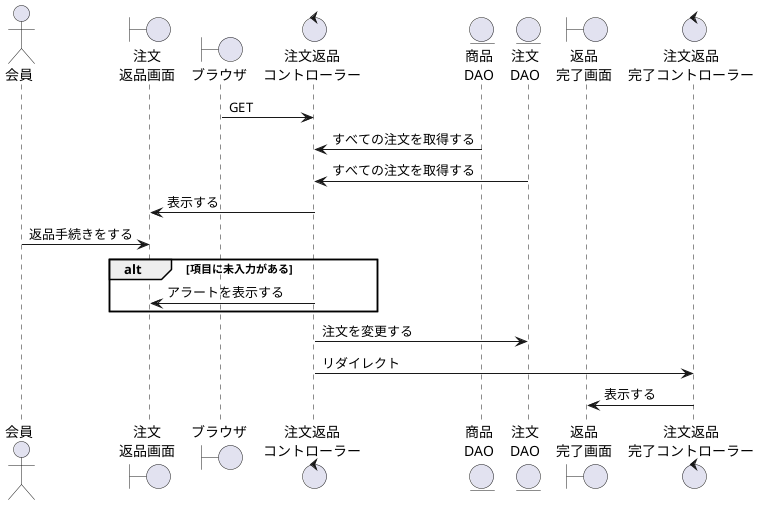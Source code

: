 @startuml return
' ①縦軸の並び順を決める
actor "会員" as act
boundary "注文\n返品画面" as orb
' コントローラーに初回アクセスするもの
boundary "ブラウザ" as brz
' コントローラーまたはビューの名称を決める
control "注文返品\nコントローラー" as orc
' DAOまたはモデルとなる
entity "商品\nDAO" as pdt
entity "注文\nDAO" as order
boundary "返品\n完了画面" as orkb
control "注文返品\n完了コントローラー" as orkc

brz -> orc: GET
orc <- pdt:すべての注文を取得する
orc <- order:すべての注文を取得する
orb <- orc:表示する
act -> orb:返品手続きをする


alt 項目に未入力がある
    orb <- orc:アラートを表示する
end

orc -> order: 注文を変更する
orc -> orkc: リダイレクト
orkb <- orkc:表示する

@enduml


